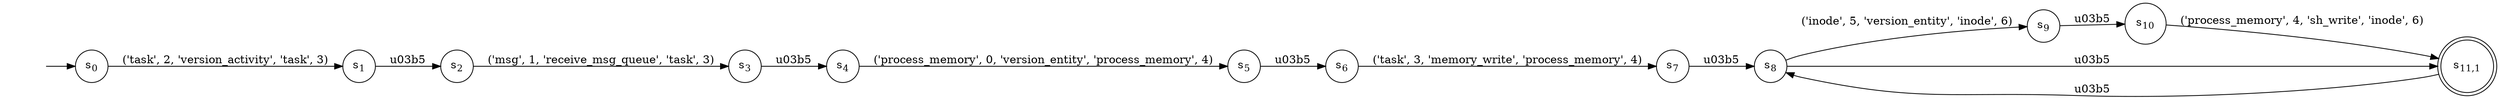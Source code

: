 digraph NFA {
    rankdir = LR;
    I [style = invis];
    I -> S0;
    S0 [label = <s<sub>0</sub>>, shape = circle];
    S1 [label = <s<sub>1</sub>>, shape = circle];
    S2 [label = <s<sub>2</sub>>, shape = circle];
    S3 [label = <s<sub>3</sub>>, shape = circle];
    S4 [label = <s<sub>4</sub>>, shape = circle];
    S5 [label = <s<sub>5</sub>>, shape = circle];
    S6 [label = <s<sub>6</sub>>, shape = circle];
    S7 [label = <s<sub>7</sub>>, shape = circle];
    S8 [label = <s<sub>8</sub>>, shape = circle];
    S9 [label = <s<sub>9</sub>>, shape = circle];
    S10 [label = <s<sub>10</sub>>, shape = circle];
    S11 [label = <s<sub>11,1</sub>>, shape = circle, peripheries = 2];
    S11 -> S8 [label = "\u03b5"];
    S10 -> S11 [label = "('process_memory', 4, 'sh_write', 'inode', 6)"];
    S9 -> S10 [label = "\u03b5"];
    S8 -> S9 [label = "('inode', 5, 'version_entity', 'inode', 6)"];
    S8 -> S11 [label = "\u03b5"];
    S7 -> S8 [label = "\u03b5"];
    S6 -> S7 [label = "('task', 3, 'memory_write', 'process_memory', 4)"];
    S5 -> S6 [label = "\u03b5"];
    S4 -> S5 [label = "('process_memory', 0, 'version_entity', 'process_memory', 4)"];
    S3 -> S4 [label = "\u03b5"];
    S2 -> S3 [label = "('msg', 1, 'receive_msg_queue', 'task', 3)"];
    S1 -> S2 [label = "\u03b5"];
    S0 -> S1 [label = "('task', 2, 'version_activity', 'task', 3)"];
}
